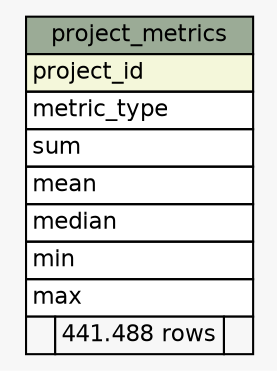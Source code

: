 // dot 2.36.0 on Mac OS X 10.10.3
// SchemaSpy rev 590
digraph "project_metrics" {
  graph [
    rankdir="RL"
    bgcolor="#f7f7f7"
    nodesep="0.18"
    ranksep="0.46"
    fontname="Helvetica"
    fontsize="11"
  ];
  node [
    fontname="Helvetica"
    fontsize="11"
    shape="plaintext"
  ];
  edge [
    arrowsize="0.8"
  ];
  "project_metrics" [
    label=<
    <TABLE BORDER="0" CELLBORDER="1" CELLSPACING="0" BGCOLOR="#ffffff">
      <TR><TD COLSPAN="3" BGCOLOR="#9bab96" ALIGN="CENTER">project_metrics</TD></TR>
      <TR><TD PORT="project_id" COLSPAN="3" BGCOLOR="#f4f7da" ALIGN="LEFT">project_id</TD></TR>
      <TR><TD PORT="metric_type" COLSPAN="3" ALIGN="LEFT">metric_type</TD></TR>
      <TR><TD PORT="sum" COLSPAN="3" ALIGN="LEFT">sum</TD></TR>
      <TR><TD PORT="mean" COLSPAN="3" ALIGN="LEFT">mean</TD></TR>
      <TR><TD PORT="median" COLSPAN="3" ALIGN="LEFT">median</TD></TR>
      <TR><TD PORT="min" COLSPAN="3" ALIGN="LEFT">min</TD></TR>
      <TR><TD PORT="max" COLSPAN="3" ALIGN="LEFT">max</TD></TR>
      <TR><TD ALIGN="LEFT" BGCOLOR="#f7f7f7">  </TD><TD ALIGN="RIGHT" BGCOLOR="#f7f7f7">441.488 rows</TD><TD ALIGN="RIGHT" BGCOLOR="#f7f7f7">  </TD></TR>
    </TABLE>>
    URL="tables/project_metrics.html"
    tooltip="project_metrics"
  ];
}
